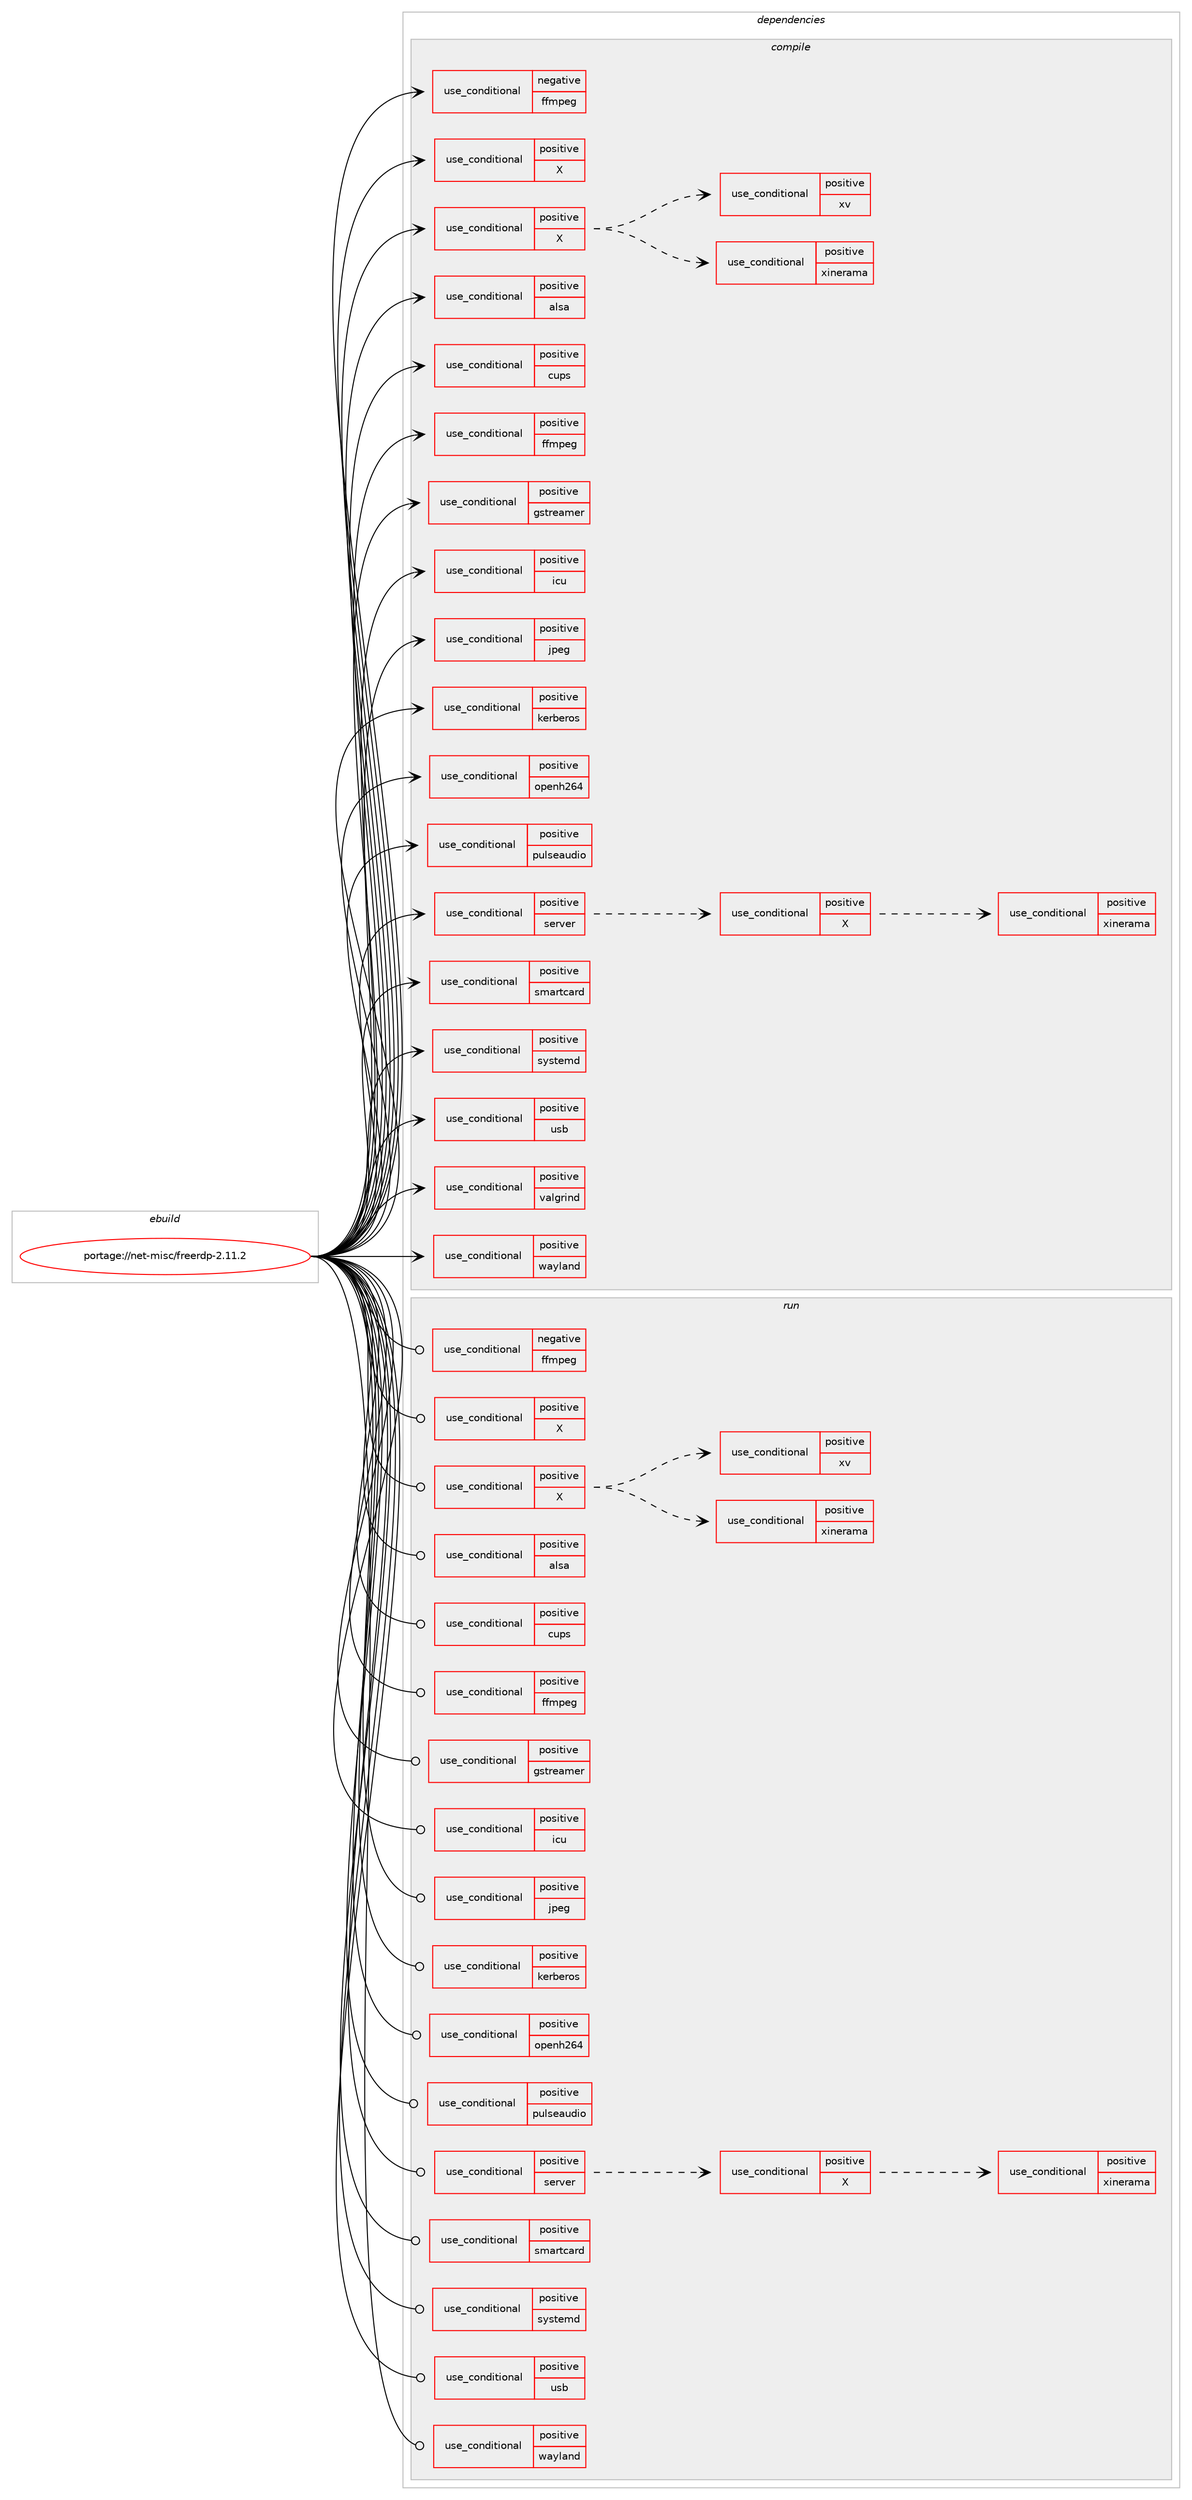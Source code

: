 digraph prolog {

# *************
# Graph options
# *************

newrank=true;
concentrate=true;
compound=true;
graph [rankdir=LR,fontname=Helvetica,fontsize=10,ranksep=1.5];#, ranksep=2.5, nodesep=0.2];
edge  [arrowhead=vee];
node  [fontname=Helvetica,fontsize=10];

# **********
# The ebuild
# **********

subgraph cluster_leftcol {
color=gray;
rank=same;
label=<<i>ebuild</i>>;
id [label="portage://net-misc/freerdp-2.11.2", color=red, width=4, href="../net-misc/freerdp-2.11.2.svg"];
}

# ****************
# The dependencies
# ****************

subgraph cluster_midcol {
color=gray;
label=<<i>dependencies</i>>;
subgraph cluster_compile {
fillcolor="#eeeeee";
style=filled;
label=<<i>compile</i>>;
subgraph cond4707 {
dependency6671 [label=<<TABLE BORDER="0" CELLBORDER="1" CELLSPACING="0" CELLPADDING="4"><TR><TD ROWSPAN="3" CELLPADDING="10">use_conditional</TD></TR><TR><TD>negative</TD></TR><TR><TD>ffmpeg</TD></TR></TABLE>>, shape=none, color=red];
# *** BEGIN UNKNOWN DEPENDENCY TYPE (TODO) ***
# dependency6671 -> package_dependency(portage://net-misc/freerdp-2.11.2,install,no,x11-libs,cairo,none,[,,],[slot(0),equal],[])
# *** END UNKNOWN DEPENDENCY TYPE (TODO) ***

}
id:e -> dependency6671:w [weight=20,style="solid",arrowhead="vee"];
subgraph cond4708 {
dependency6672 [label=<<TABLE BORDER="0" CELLBORDER="1" CELLSPACING="0" CELLPADDING="4"><TR><TD ROWSPAN="3" CELLPADDING="10">use_conditional</TD></TR><TR><TD>positive</TD></TR><TR><TD>X</TD></TR></TABLE>>, shape=none, color=red];
# *** BEGIN UNKNOWN DEPENDENCY TYPE (TODO) ***
# dependency6672 -> package_dependency(portage://net-misc/freerdp-2.11.2,install,no,x11-libs,libX11,none,[,,],[],[])
# *** END UNKNOWN DEPENDENCY TYPE (TODO) ***

# *** BEGIN UNKNOWN DEPENDENCY TYPE (TODO) ***
# dependency6672 -> package_dependency(portage://net-misc/freerdp-2.11.2,install,no,x11-libs,libxkbfile,none,[,,],[],[])
# *** END UNKNOWN DEPENDENCY TYPE (TODO) ***

}
id:e -> dependency6672:w [weight=20,style="solid",arrowhead="vee"];
subgraph cond4709 {
dependency6673 [label=<<TABLE BORDER="0" CELLBORDER="1" CELLSPACING="0" CELLPADDING="4"><TR><TD ROWSPAN="3" CELLPADDING="10">use_conditional</TD></TR><TR><TD>positive</TD></TR><TR><TD>X</TD></TR></TABLE>>, shape=none, color=red];
# *** BEGIN UNKNOWN DEPENDENCY TYPE (TODO) ***
# dependency6673 -> package_dependency(portage://net-misc/freerdp-2.11.2,install,no,x11-libs,libXcursor,none,[,,],[],[])
# *** END UNKNOWN DEPENDENCY TYPE (TODO) ***

# *** BEGIN UNKNOWN DEPENDENCY TYPE (TODO) ***
# dependency6673 -> package_dependency(portage://net-misc/freerdp-2.11.2,install,no,x11-libs,libXext,none,[,,],[],[])
# *** END UNKNOWN DEPENDENCY TYPE (TODO) ***

# *** BEGIN UNKNOWN DEPENDENCY TYPE (TODO) ***
# dependency6673 -> package_dependency(portage://net-misc/freerdp-2.11.2,install,no,x11-libs,libXi,none,[,,],[],[])
# *** END UNKNOWN DEPENDENCY TYPE (TODO) ***

# *** BEGIN UNKNOWN DEPENDENCY TYPE (TODO) ***
# dependency6673 -> package_dependency(portage://net-misc/freerdp-2.11.2,install,no,x11-libs,libXrender,none,[,,],[],[])
# *** END UNKNOWN DEPENDENCY TYPE (TODO) ***

subgraph cond4710 {
dependency6674 [label=<<TABLE BORDER="0" CELLBORDER="1" CELLSPACING="0" CELLPADDING="4"><TR><TD ROWSPAN="3" CELLPADDING="10">use_conditional</TD></TR><TR><TD>positive</TD></TR><TR><TD>xinerama</TD></TR></TABLE>>, shape=none, color=red];
# *** BEGIN UNKNOWN DEPENDENCY TYPE (TODO) ***
# dependency6674 -> package_dependency(portage://net-misc/freerdp-2.11.2,install,no,x11-libs,libXinerama,none,[,,],[],[])
# *** END UNKNOWN DEPENDENCY TYPE (TODO) ***

}
dependency6673:e -> dependency6674:w [weight=20,style="dashed",arrowhead="vee"];
subgraph cond4711 {
dependency6675 [label=<<TABLE BORDER="0" CELLBORDER="1" CELLSPACING="0" CELLPADDING="4"><TR><TD ROWSPAN="3" CELLPADDING="10">use_conditional</TD></TR><TR><TD>positive</TD></TR><TR><TD>xv</TD></TR></TABLE>>, shape=none, color=red];
# *** BEGIN UNKNOWN DEPENDENCY TYPE (TODO) ***
# dependency6675 -> package_dependency(portage://net-misc/freerdp-2.11.2,install,no,x11-libs,libXv,none,[,,],[],[])
# *** END UNKNOWN DEPENDENCY TYPE (TODO) ***

}
dependency6673:e -> dependency6675:w [weight=20,style="dashed",arrowhead="vee"];
}
id:e -> dependency6673:w [weight=20,style="solid",arrowhead="vee"];
subgraph cond4712 {
dependency6676 [label=<<TABLE BORDER="0" CELLBORDER="1" CELLSPACING="0" CELLPADDING="4"><TR><TD ROWSPAN="3" CELLPADDING="10">use_conditional</TD></TR><TR><TD>positive</TD></TR><TR><TD>alsa</TD></TR></TABLE>>, shape=none, color=red];
# *** BEGIN UNKNOWN DEPENDENCY TYPE (TODO) ***
# dependency6676 -> package_dependency(portage://net-misc/freerdp-2.11.2,install,no,media-libs,alsa-lib,none,[,,],[],[])
# *** END UNKNOWN DEPENDENCY TYPE (TODO) ***

}
id:e -> dependency6676:w [weight=20,style="solid",arrowhead="vee"];
subgraph cond4713 {
dependency6677 [label=<<TABLE BORDER="0" CELLBORDER="1" CELLSPACING="0" CELLPADDING="4"><TR><TD ROWSPAN="3" CELLPADDING="10">use_conditional</TD></TR><TR><TD>positive</TD></TR><TR><TD>cups</TD></TR></TABLE>>, shape=none, color=red];
# *** BEGIN UNKNOWN DEPENDENCY TYPE (TODO) ***
# dependency6677 -> package_dependency(portage://net-misc/freerdp-2.11.2,install,no,net-print,cups,none,[,,],[],[])
# *** END UNKNOWN DEPENDENCY TYPE (TODO) ***

}
id:e -> dependency6677:w [weight=20,style="solid",arrowhead="vee"];
subgraph cond4714 {
dependency6678 [label=<<TABLE BORDER="0" CELLBORDER="1" CELLSPACING="0" CELLPADDING="4"><TR><TD ROWSPAN="3" CELLPADDING="10">use_conditional</TD></TR><TR><TD>positive</TD></TR><TR><TD>ffmpeg</TD></TR></TABLE>>, shape=none, color=red];
# *** BEGIN UNKNOWN DEPENDENCY TYPE (TODO) ***
# dependency6678 -> package_dependency(portage://net-misc/freerdp-2.11.2,install,no,media-video,ffmpeg,none,[,,],[slot(0),equal],[])
# *** END UNKNOWN DEPENDENCY TYPE (TODO) ***

}
id:e -> dependency6678:w [weight=20,style="solid",arrowhead="vee"];
subgraph cond4715 {
dependency6679 [label=<<TABLE BORDER="0" CELLBORDER="1" CELLSPACING="0" CELLPADDING="4"><TR><TD ROWSPAN="3" CELLPADDING="10">use_conditional</TD></TR><TR><TD>positive</TD></TR><TR><TD>gstreamer</TD></TR></TABLE>>, shape=none, color=red];
# *** BEGIN UNKNOWN DEPENDENCY TYPE (TODO) ***
# dependency6679 -> package_dependency(portage://net-misc/freerdp-2.11.2,install,no,media-libs,gstreamer,none,[,,],[slot(1.0)],[])
# *** END UNKNOWN DEPENDENCY TYPE (TODO) ***

# *** BEGIN UNKNOWN DEPENDENCY TYPE (TODO) ***
# dependency6679 -> package_dependency(portage://net-misc/freerdp-2.11.2,install,no,media-libs,gst-plugins-base,none,[,,],[slot(1.0)],[])
# *** END UNKNOWN DEPENDENCY TYPE (TODO) ***

# *** BEGIN UNKNOWN DEPENDENCY TYPE (TODO) ***
# dependency6679 -> package_dependency(portage://net-misc/freerdp-2.11.2,install,no,x11-libs,libXrandr,none,[,,],[],[])
# *** END UNKNOWN DEPENDENCY TYPE (TODO) ***

}
id:e -> dependency6679:w [weight=20,style="solid",arrowhead="vee"];
subgraph cond4716 {
dependency6680 [label=<<TABLE BORDER="0" CELLBORDER="1" CELLSPACING="0" CELLPADDING="4"><TR><TD ROWSPAN="3" CELLPADDING="10">use_conditional</TD></TR><TR><TD>positive</TD></TR><TR><TD>icu</TD></TR></TABLE>>, shape=none, color=red];
# *** BEGIN UNKNOWN DEPENDENCY TYPE (TODO) ***
# dependency6680 -> package_dependency(portage://net-misc/freerdp-2.11.2,install,no,dev-libs,icu,none,[,,],[slot(0),equal],[])
# *** END UNKNOWN DEPENDENCY TYPE (TODO) ***

}
id:e -> dependency6680:w [weight=20,style="solid",arrowhead="vee"];
subgraph cond4717 {
dependency6681 [label=<<TABLE BORDER="0" CELLBORDER="1" CELLSPACING="0" CELLPADDING="4"><TR><TD ROWSPAN="3" CELLPADDING="10">use_conditional</TD></TR><TR><TD>positive</TD></TR><TR><TD>jpeg</TD></TR></TABLE>>, shape=none, color=red];
# *** BEGIN UNKNOWN DEPENDENCY TYPE (TODO) ***
# dependency6681 -> package_dependency(portage://net-misc/freerdp-2.11.2,install,no,media-libs,libjpeg-turbo,none,[,,],[slot(0),equal],[])
# *** END UNKNOWN DEPENDENCY TYPE (TODO) ***

}
id:e -> dependency6681:w [weight=20,style="solid",arrowhead="vee"];
subgraph cond4718 {
dependency6682 [label=<<TABLE BORDER="0" CELLBORDER="1" CELLSPACING="0" CELLPADDING="4"><TR><TD ROWSPAN="3" CELLPADDING="10">use_conditional</TD></TR><TR><TD>positive</TD></TR><TR><TD>kerberos</TD></TR></TABLE>>, shape=none, color=red];
# *** BEGIN UNKNOWN DEPENDENCY TYPE (TODO) ***
# dependency6682 -> package_dependency(portage://net-misc/freerdp-2.11.2,install,no,virtual,krb5,none,[,,],[],[])
# *** END UNKNOWN DEPENDENCY TYPE (TODO) ***

}
id:e -> dependency6682:w [weight=20,style="solid",arrowhead="vee"];
subgraph cond4719 {
dependency6683 [label=<<TABLE BORDER="0" CELLBORDER="1" CELLSPACING="0" CELLPADDING="4"><TR><TD ROWSPAN="3" CELLPADDING="10">use_conditional</TD></TR><TR><TD>positive</TD></TR><TR><TD>openh264</TD></TR></TABLE>>, shape=none, color=red];
# *** BEGIN UNKNOWN DEPENDENCY TYPE (TODO) ***
# dependency6683 -> package_dependency(portage://net-misc/freerdp-2.11.2,install,no,media-libs,openh264,none,[,,],[slot(0),equal],[])
# *** END UNKNOWN DEPENDENCY TYPE (TODO) ***

}
id:e -> dependency6683:w [weight=20,style="solid",arrowhead="vee"];
subgraph cond4720 {
dependency6684 [label=<<TABLE BORDER="0" CELLBORDER="1" CELLSPACING="0" CELLPADDING="4"><TR><TD ROWSPAN="3" CELLPADDING="10">use_conditional</TD></TR><TR><TD>positive</TD></TR><TR><TD>pulseaudio</TD></TR></TABLE>>, shape=none, color=red];
# *** BEGIN UNKNOWN DEPENDENCY TYPE (TODO) ***
# dependency6684 -> package_dependency(portage://net-misc/freerdp-2.11.2,install,no,media-libs,libpulse,none,[,,],[],[])
# *** END UNKNOWN DEPENDENCY TYPE (TODO) ***

}
id:e -> dependency6684:w [weight=20,style="solid",arrowhead="vee"];
subgraph cond4721 {
dependency6685 [label=<<TABLE BORDER="0" CELLBORDER="1" CELLSPACING="0" CELLPADDING="4"><TR><TD ROWSPAN="3" CELLPADDING="10">use_conditional</TD></TR><TR><TD>positive</TD></TR><TR><TD>server</TD></TR></TABLE>>, shape=none, color=red];
subgraph cond4722 {
dependency6686 [label=<<TABLE BORDER="0" CELLBORDER="1" CELLSPACING="0" CELLPADDING="4"><TR><TD ROWSPAN="3" CELLPADDING="10">use_conditional</TD></TR><TR><TD>positive</TD></TR><TR><TD>X</TD></TR></TABLE>>, shape=none, color=red];
# *** BEGIN UNKNOWN DEPENDENCY TYPE (TODO) ***
# dependency6686 -> package_dependency(portage://net-misc/freerdp-2.11.2,install,no,x11-libs,libXcursor,none,[,,],[],[])
# *** END UNKNOWN DEPENDENCY TYPE (TODO) ***

# *** BEGIN UNKNOWN DEPENDENCY TYPE (TODO) ***
# dependency6686 -> package_dependency(portage://net-misc/freerdp-2.11.2,install,no,x11-libs,libXdamage,none,[,,],[],[])
# *** END UNKNOWN DEPENDENCY TYPE (TODO) ***

# *** BEGIN UNKNOWN DEPENDENCY TYPE (TODO) ***
# dependency6686 -> package_dependency(portage://net-misc/freerdp-2.11.2,install,no,x11-libs,libXext,none,[,,],[],[])
# *** END UNKNOWN DEPENDENCY TYPE (TODO) ***

# *** BEGIN UNKNOWN DEPENDENCY TYPE (TODO) ***
# dependency6686 -> package_dependency(portage://net-misc/freerdp-2.11.2,install,no,x11-libs,libXfixes,none,[,,],[],[])
# *** END UNKNOWN DEPENDENCY TYPE (TODO) ***

# *** BEGIN UNKNOWN DEPENDENCY TYPE (TODO) ***
# dependency6686 -> package_dependency(portage://net-misc/freerdp-2.11.2,install,no,x11-libs,libXrandr,none,[,,],[],[])
# *** END UNKNOWN DEPENDENCY TYPE (TODO) ***

# *** BEGIN UNKNOWN DEPENDENCY TYPE (TODO) ***
# dependency6686 -> package_dependency(portage://net-misc/freerdp-2.11.2,install,no,x11-libs,libXtst,none,[,,],[],[])
# *** END UNKNOWN DEPENDENCY TYPE (TODO) ***

subgraph cond4723 {
dependency6687 [label=<<TABLE BORDER="0" CELLBORDER="1" CELLSPACING="0" CELLPADDING="4"><TR><TD ROWSPAN="3" CELLPADDING="10">use_conditional</TD></TR><TR><TD>positive</TD></TR><TR><TD>xinerama</TD></TR></TABLE>>, shape=none, color=red];
# *** BEGIN UNKNOWN DEPENDENCY TYPE (TODO) ***
# dependency6687 -> package_dependency(portage://net-misc/freerdp-2.11.2,install,no,x11-libs,libXinerama,none,[,,],[],[])
# *** END UNKNOWN DEPENDENCY TYPE (TODO) ***

}
dependency6686:e -> dependency6687:w [weight=20,style="dashed",arrowhead="vee"];
}
dependency6685:e -> dependency6686:w [weight=20,style="dashed",arrowhead="vee"];
}
id:e -> dependency6685:w [weight=20,style="solid",arrowhead="vee"];
subgraph cond4724 {
dependency6688 [label=<<TABLE BORDER="0" CELLBORDER="1" CELLSPACING="0" CELLPADDING="4"><TR><TD ROWSPAN="3" CELLPADDING="10">use_conditional</TD></TR><TR><TD>positive</TD></TR><TR><TD>smartcard</TD></TR></TABLE>>, shape=none, color=red];
# *** BEGIN UNKNOWN DEPENDENCY TYPE (TODO) ***
# dependency6688 -> package_dependency(portage://net-misc/freerdp-2.11.2,install,no,sys-apps,pcsc-lite,none,[,,],[],[])
# *** END UNKNOWN DEPENDENCY TYPE (TODO) ***

}
id:e -> dependency6688:w [weight=20,style="solid",arrowhead="vee"];
subgraph cond4725 {
dependency6689 [label=<<TABLE BORDER="0" CELLBORDER="1" CELLSPACING="0" CELLPADDING="4"><TR><TD ROWSPAN="3" CELLPADDING="10">use_conditional</TD></TR><TR><TD>positive</TD></TR><TR><TD>systemd</TD></TR></TABLE>>, shape=none, color=red];
# *** BEGIN UNKNOWN DEPENDENCY TYPE (TODO) ***
# dependency6689 -> package_dependency(portage://net-misc/freerdp-2.11.2,install,no,sys-apps,systemd,none,[,,],[slot(0),equal],[])
# *** END UNKNOWN DEPENDENCY TYPE (TODO) ***

}
id:e -> dependency6689:w [weight=20,style="solid",arrowhead="vee"];
subgraph cond4726 {
dependency6690 [label=<<TABLE BORDER="0" CELLBORDER="1" CELLSPACING="0" CELLPADDING="4"><TR><TD ROWSPAN="3" CELLPADDING="10">use_conditional</TD></TR><TR><TD>positive</TD></TR><TR><TD>usb</TD></TR></TABLE>>, shape=none, color=red];
# *** BEGIN UNKNOWN DEPENDENCY TYPE (TODO) ***
# dependency6690 -> package_dependency(portage://net-misc/freerdp-2.11.2,install,no,virtual,libudev,none,[,,],[slot(0),equal],[])
# *** END UNKNOWN DEPENDENCY TYPE (TODO) ***

# *** BEGIN UNKNOWN DEPENDENCY TYPE (TODO) ***
# dependency6690 -> package_dependency(portage://net-misc/freerdp-2.11.2,install,no,sys-apps,util-linux,none,[,,],[slot(0),equal],[])
# *** END UNKNOWN DEPENDENCY TYPE (TODO) ***

# *** BEGIN UNKNOWN DEPENDENCY TYPE (TODO) ***
# dependency6690 -> package_dependency(portage://net-misc/freerdp-2.11.2,install,no,dev-libs,dbus-glib,none,[,,],[slot(0),equal],[])
# *** END UNKNOWN DEPENDENCY TYPE (TODO) ***

# *** BEGIN UNKNOWN DEPENDENCY TYPE (TODO) ***
# dependency6690 -> package_dependency(portage://net-misc/freerdp-2.11.2,install,no,virtual,libusb,none,[,,],[slot(1),equal],[])
# *** END UNKNOWN DEPENDENCY TYPE (TODO) ***

}
id:e -> dependency6690:w [weight=20,style="solid",arrowhead="vee"];
subgraph cond4727 {
dependency6691 [label=<<TABLE BORDER="0" CELLBORDER="1" CELLSPACING="0" CELLPADDING="4"><TR><TD ROWSPAN="3" CELLPADDING="10">use_conditional</TD></TR><TR><TD>positive</TD></TR><TR><TD>valgrind</TD></TR></TABLE>>, shape=none, color=red];
# *** BEGIN UNKNOWN DEPENDENCY TYPE (TODO) ***
# dependency6691 -> package_dependency(portage://net-misc/freerdp-2.11.2,install,no,dev-debug,valgrind,none,[,,],[],[])
# *** END UNKNOWN DEPENDENCY TYPE (TODO) ***

}
id:e -> dependency6691:w [weight=20,style="solid",arrowhead="vee"];
subgraph cond4728 {
dependency6692 [label=<<TABLE BORDER="0" CELLBORDER="1" CELLSPACING="0" CELLPADDING="4"><TR><TD ROWSPAN="3" CELLPADDING="10">use_conditional</TD></TR><TR><TD>positive</TD></TR><TR><TD>wayland</TD></TR></TABLE>>, shape=none, color=red];
# *** BEGIN UNKNOWN DEPENDENCY TYPE (TODO) ***
# dependency6692 -> package_dependency(portage://net-misc/freerdp-2.11.2,install,no,dev-libs,wayland,none,[,,],[],[])
# *** END UNKNOWN DEPENDENCY TYPE (TODO) ***

# *** BEGIN UNKNOWN DEPENDENCY TYPE (TODO) ***
# dependency6692 -> package_dependency(portage://net-misc/freerdp-2.11.2,install,no,x11-libs,libxkbcommon,none,[,,],[],[])
# *** END UNKNOWN DEPENDENCY TYPE (TODO) ***

}
id:e -> dependency6692:w [weight=20,style="solid",arrowhead="vee"];
# *** BEGIN UNKNOWN DEPENDENCY TYPE (TODO) ***
# id -> package_dependency(portage://net-misc/freerdp-2.11.2,install,no,dev-libs,openssl,none,[,,],[slot(0),equal],[])
# *** END UNKNOWN DEPENDENCY TYPE (TODO) ***

# *** BEGIN UNKNOWN DEPENDENCY TYPE (TODO) ***
# id -> package_dependency(portage://net-misc/freerdp-2.11.2,install,no,sys-libs,zlib,none,[,,],[slot(0)],[])
# *** END UNKNOWN DEPENDENCY TYPE (TODO) ***

}
subgraph cluster_compileandrun {
fillcolor="#eeeeee";
style=filled;
label=<<i>compile and run</i>>;
}
subgraph cluster_run {
fillcolor="#eeeeee";
style=filled;
label=<<i>run</i>>;
subgraph cond4729 {
dependency6693 [label=<<TABLE BORDER="0" CELLBORDER="1" CELLSPACING="0" CELLPADDING="4"><TR><TD ROWSPAN="3" CELLPADDING="10">use_conditional</TD></TR><TR><TD>negative</TD></TR><TR><TD>ffmpeg</TD></TR></TABLE>>, shape=none, color=red];
# *** BEGIN UNKNOWN DEPENDENCY TYPE (TODO) ***
# dependency6693 -> package_dependency(portage://net-misc/freerdp-2.11.2,run,no,x11-libs,cairo,none,[,,],[slot(0),equal],[])
# *** END UNKNOWN DEPENDENCY TYPE (TODO) ***

}
id:e -> dependency6693:w [weight=20,style="solid",arrowhead="odot"];
subgraph cond4730 {
dependency6694 [label=<<TABLE BORDER="0" CELLBORDER="1" CELLSPACING="0" CELLPADDING="4"><TR><TD ROWSPAN="3" CELLPADDING="10">use_conditional</TD></TR><TR><TD>positive</TD></TR><TR><TD>X</TD></TR></TABLE>>, shape=none, color=red];
# *** BEGIN UNKNOWN DEPENDENCY TYPE (TODO) ***
# dependency6694 -> package_dependency(portage://net-misc/freerdp-2.11.2,run,no,x11-libs,libX11,none,[,,],[],[])
# *** END UNKNOWN DEPENDENCY TYPE (TODO) ***

# *** BEGIN UNKNOWN DEPENDENCY TYPE (TODO) ***
# dependency6694 -> package_dependency(portage://net-misc/freerdp-2.11.2,run,no,x11-libs,libxkbfile,none,[,,],[],[])
# *** END UNKNOWN DEPENDENCY TYPE (TODO) ***

}
id:e -> dependency6694:w [weight=20,style="solid",arrowhead="odot"];
subgraph cond4731 {
dependency6695 [label=<<TABLE BORDER="0" CELLBORDER="1" CELLSPACING="0" CELLPADDING="4"><TR><TD ROWSPAN="3" CELLPADDING="10">use_conditional</TD></TR><TR><TD>positive</TD></TR><TR><TD>X</TD></TR></TABLE>>, shape=none, color=red];
# *** BEGIN UNKNOWN DEPENDENCY TYPE (TODO) ***
# dependency6695 -> package_dependency(portage://net-misc/freerdp-2.11.2,run,no,x11-libs,libXcursor,none,[,,],[],[])
# *** END UNKNOWN DEPENDENCY TYPE (TODO) ***

# *** BEGIN UNKNOWN DEPENDENCY TYPE (TODO) ***
# dependency6695 -> package_dependency(portage://net-misc/freerdp-2.11.2,run,no,x11-libs,libXext,none,[,,],[],[])
# *** END UNKNOWN DEPENDENCY TYPE (TODO) ***

# *** BEGIN UNKNOWN DEPENDENCY TYPE (TODO) ***
# dependency6695 -> package_dependency(portage://net-misc/freerdp-2.11.2,run,no,x11-libs,libXi,none,[,,],[],[])
# *** END UNKNOWN DEPENDENCY TYPE (TODO) ***

# *** BEGIN UNKNOWN DEPENDENCY TYPE (TODO) ***
# dependency6695 -> package_dependency(portage://net-misc/freerdp-2.11.2,run,no,x11-libs,libXrender,none,[,,],[],[])
# *** END UNKNOWN DEPENDENCY TYPE (TODO) ***

subgraph cond4732 {
dependency6696 [label=<<TABLE BORDER="0" CELLBORDER="1" CELLSPACING="0" CELLPADDING="4"><TR><TD ROWSPAN="3" CELLPADDING="10">use_conditional</TD></TR><TR><TD>positive</TD></TR><TR><TD>xinerama</TD></TR></TABLE>>, shape=none, color=red];
# *** BEGIN UNKNOWN DEPENDENCY TYPE (TODO) ***
# dependency6696 -> package_dependency(portage://net-misc/freerdp-2.11.2,run,no,x11-libs,libXinerama,none,[,,],[],[])
# *** END UNKNOWN DEPENDENCY TYPE (TODO) ***

}
dependency6695:e -> dependency6696:w [weight=20,style="dashed",arrowhead="vee"];
subgraph cond4733 {
dependency6697 [label=<<TABLE BORDER="0" CELLBORDER="1" CELLSPACING="0" CELLPADDING="4"><TR><TD ROWSPAN="3" CELLPADDING="10">use_conditional</TD></TR><TR><TD>positive</TD></TR><TR><TD>xv</TD></TR></TABLE>>, shape=none, color=red];
# *** BEGIN UNKNOWN DEPENDENCY TYPE (TODO) ***
# dependency6697 -> package_dependency(portage://net-misc/freerdp-2.11.2,run,no,x11-libs,libXv,none,[,,],[],[])
# *** END UNKNOWN DEPENDENCY TYPE (TODO) ***

}
dependency6695:e -> dependency6697:w [weight=20,style="dashed",arrowhead="vee"];
}
id:e -> dependency6695:w [weight=20,style="solid",arrowhead="odot"];
subgraph cond4734 {
dependency6698 [label=<<TABLE BORDER="0" CELLBORDER="1" CELLSPACING="0" CELLPADDING="4"><TR><TD ROWSPAN="3" CELLPADDING="10">use_conditional</TD></TR><TR><TD>positive</TD></TR><TR><TD>alsa</TD></TR></TABLE>>, shape=none, color=red];
# *** BEGIN UNKNOWN DEPENDENCY TYPE (TODO) ***
# dependency6698 -> package_dependency(portage://net-misc/freerdp-2.11.2,run,no,media-libs,alsa-lib,none,[,,],[],[])
# *** END UNKNOWN DEPENDENCY TYPE (TODO) ***

}
id:e -> dependency6698:w [weight=20,style="solid",arrowhead="odot"];
subgraph cond4735 {
dependency6699 [label=<<TABLE BORDER="0" CELLBORDER="1" CELLSPACING="0" CELLPADDING="4"><TR><TD ROWSPAN="3" CELLPADDING="10">use_conditional</TD></TR><TR><TD>positive</TD></TR><TR><TD>cups</TD></TR></TABLE>>, shape=none, color=red];
# *** BEGIN UNKNOWN DEPENDENCY TYPE (TODO) ***
# dependency6699 -> package_dependency(portage://net-misc/freerdp-2.11.2,run,no,net-print,cups,none,[,,],[],[])
# *** END UNKNOWN DEPENDENCY TYPE (TODO) ***

}
id:e -> dependency6699:w [weight=20,style="solid",arrowhead="odot"];
subgraph cond4736 {
dependency6700 [label=<<TABLE BORDER="0" CELLBORDER="1" CELLSPACING="0" CELLPADDING="4"><TR><TD ROWSPAN="3" CELLPADDING="10">use_conditional</TD></TR><TR><TD>positive</TD></TR><TR><TD>ffmpeg</TD></TR></TABLE>>, shape=none, color=red];
# *** BEGIN UNKNOWN DEPENDENCY TYPE (TODO) ***
# dependency6700 -> package_dependency(portage://net-misc/freerdp-2.11.2,run,no,media-video,ffmpeg,none,[,,],[slot(0),equal],[])
# *** END UNKNOWN DEPENDENCY TYPE (TODO) ***

}
id:e -> dependency6700:w [weight=20,style="solid",arrowhead="odot"];
subgraph cond4737 {
dependency6701 [label=<<TABLE BORDER="0" CELLBORDER="1" CELLSPACING="0" CELLPADDING="4"><TR><TD ROWSPAN="3" CELLPADDING="10">use_conditional</TD></TR><TR><TD>positive</TD></TR><TR><TD>gstreamer</TD></TR></TABLE>>, shape=none, color=red];
# *** BEGIN UNKNOWN DEPENDENCY TYPE (TODO) ***
# dependency6701 -> package_dependency(portage://net-misc/freerdp-2.11.2,run,no,media-libs,gstreamer,none,[,,],[slot(1.0)],[])
# *** END UNKNOWN DEPENDENCY TYPE (TODO) ***

# *** BEGIN UNKNOWN DEPENDENCY TYPE (TODO) ***
# dependency6701 -> package_dependency(portage://net-misc/freerdp-2.11.2,run,no,media-libs,gst-plugins-base,none,[,,],[slot(1.0)],[])
# *** END UNKNOWN DEPENDENCY TYPE (TODO) ***

# *** BEGIN UNKNOWN DEPENDENCY TYPE (TODO) ***
# dependency6701 -> package_dependency(portage://net-misc/freerdp-2.11.2,run,no,x11-libs,libXrandr,none,[,,],[],[])
# *** END UNKNOWN DEPENDENCY TYPE (TODO) ***

}
id:e -> dependency6701:w [weight=20,style="solid",arrowhead="odot"];
subgraph cond4738 {
dependency6702 [label=<<TABLE BORDER="0" CELLBORDER="1" CELLSPACING="0" CELLPADDING="4"><TR><TD ROWSPAN="3" CELLPADDING="10">use_conditional</TD></TR><TR><TD>positive</TD></TR><TR><TD>icu</TD></TR></TABLE>>, shape=none, color=red];
# *** BEGIN UNKNOWN DEPENDENCY TYPE (TODO) ***
# dependency6702 -> package_dependency(portage://net-misc/freerdp-2.11.2,run,no,dev-libs,icu,none,[,,],[slot(0),equal],[])
# *** END UNKNOWN DEPENDENCY TYPE (TODO) ***

}
id:e -> dependency6702:w [weight=20,style="solid",arrowhead="odot"];
subgraph cond4739 {
dependency6703 [label=<<TABLE BORDER="0" CELLBORDER="1" CELLSPACING="0" CELLPADDING="4"><TR><TD ROWSPAN="3" CELLPADDING="10">use_conditional</TD></TR><TR><TD>positive</TD></TR><TR><TD>jpeg</TD></TR></TABLE>>, shape=none, color=red];
# *** BEGIN UNKNOWN DEPENDENCY TYPE (TODO) ***
# dependency6703 -> package_dependency(portage://net-misc/freerdp-2.11.2,run,no,media-libs,libjpeg-turbo,none,[,,],[slot(0),equal],[])
# *** END UNKNOWN DEPENDENCY TYPE (TODO) ***

}
id:e -> dependency6703:w [weight=20,style="solid",arrowhead="odot"];
subgraph cond4740 {
dependency6704 [label=<<TABLE BORDER="0" CELLBORDER="1" CELLSPACING="0" CELLPADDING="4"><TR><TD ROWSPAN="3" CELLPADDING="10">use_conditional</TD></TR><TR><TD>positive</TD></TR><TR><TD>kerberos</TD></TR></TABLE>>, shape=none, color=red];
# *** BEGIN UNKNOWN DEPENDENCY TYPE (TODO) ***
# dependency6704 -> package_dependency(portage://net-misc/freerdp-2.11.2,run,no,virtual,krb5,none,[,,],[],[])
# *** END UNKNOWN DEPENDENCY TYPE (TODO) ***

}
id:e -> dependency6704:w [weight=20,style="solid",arrowhead="odot"];
subgraph cond4741 {
dependency6705 [label=<<TABLE BORDER="0" CELLBORDER="1" CELLSPACING="0" CELLPADDING="4"><TR><TD ROWSPAN="3" CELLPADDING="10">use_conditional</TD></TR><TR><TD>positive</TD></TR><TR><TD>openh264</TD></TR></TABLE>>, shape=none, color=red];
# *** BEGIN UNKNOWN DEPENDENCY TYPE (TODO) ***
# dependency6705 -> package_dependency(portage://net-misc/freerdp-2.11.2,run,no,media-libs,openh264,none,[,,],[slot(0),equal],[])
# *** END UNKNOWN DEPENDENCY TYPE (TODO) ***

}
id:e -> dependency6705:w [weight=20,style="solid",arrowhead="odot"];
subgraph cond4742 {
dependency6706 [label=<<TABLE BORDER="0" CELLBORDER="1" CELLSPACING="0" CELLPADDING="4"><TR><TD ROWSPAN="3" CELLPADDING="10">use_conditional</TD></TR><TR><TD>positive</TD></TR><TR><TD>pulseaudio</TD></TR></TABLE>>, shape=none, color=red];
# *** BEGIN UNKNOWN DEPENDENCY TYPE (TODO) ***
# dependency6706 -> package_dependency(portage://net-misc/freerdp-2.11.2,run,no,media-libs,libpulse,none,[,,],[],[])
# *** END UNKNOWN DEPENDENCY TYPE (TODO) ***

}
id:e -> dependency6706:w [weight=20,style="solid",arrowhead="odot"];
subgraph cond4743 {
dependency6707 [label=<<TABLE BORDER="0" CELLBORDER="1" CELLSPACING="0" CELLPADDING="4"><TR><TD ROWSPAN="3" CELLPADDING="10">use_conditional</TD></TR><TR><TD>positive</TD></TR><TR><TD>server</TD></TR></TABLE>>, shape=none, color=red];
subgraph cond4744 {
dependency6708 [label=<<TABLE BORDER="0" CELLBORDER="1" CELLSPACING="0" CELLPADDING="4"><TR><TD ROWSPAN="3" CELLPADDING="10">use_conditional</TD></TR><TR><TD>positive</TD></TR><TR><TD>X</TD></TR></TABLE>>, shape=none, color=red];
# *** BEGIN UNKNOWN DEPENDENCY TYPE (TODO) ***
# dependency6708 -> package_dependency(portage://net-misc/freerdp-2.11.2,run,no,x11-libs,libXcursor,none,[,,],[],[])
# *** END UNKNOWN DEPENDENCY TYPE (TODO) ***

# *** BEGIN UNKNOWN DEPENDENCY TYPE (TODO) ***
# dependency6708 -> package_dependency(portage://net-misc/freerdp-2.11.2,run,no,x11-libs,libXdamage,none,[,,],[],[])
# *** END UNKNOWN DEPENDENCY TYPE (TODO) ***

# *** BEGIN UNKNOWN DEPENDENCY TYPE (TODO) ***
# dependency6708 -> package_dependency(portage://net-misc/freerdp-2.11.2,run,no,x11-libs,libXext,none,[,,],[],[])
# *** END UNKNOWN DEPENDENCY TYPE (TODO) ***

# *** BEGIN UNKNOWN DEPENDENCY TYPE (TODO) ***
# dependency6708 -> package_dependency(portage://net-misc/freerdp-2.11.2,run,no,x11-libs,libXfixes,none,[,,],[],[])
# *** END UNKNOWN DEPENDENCY TYPE (TODO) ***

# *** BEGIN UNKNOWN DEPENDENCY TYPE (TODO) ***
# dependency6708 -> package_dependency(portage://net-misc/freerdp-2.11.2,run,no,x11-libs,libXrandr,none,[,,],[],[])
# *** END UNKNOWN DEPENDENCY TYPE (TODO) ***

# *** BEGIN UNKNOWN DEPENDENCY TYPE (TODO) ***
# dependency6708 -> package_dependency(portage://net-misc/freerdp-2.11.2,run,no,x11-libs,libXtst,none,[,,],[],[])
# *** END UNKNOWN DEPENDENCY TYPE (TODO) ***

subgraph cond4745 {
dependency6709 [label=<<TABLE BORDER="0" CELLBORDER="1" CELLSPACING="0" CELLPADDING="4"><TR><TD ROWSPAN="3" CELLPADDING="10">use_conditional</TD></TR><TR><TD>positive</TD></TR><TR><TD>xinerama</TD></TR></TABLE>>, shape=none, color=red];
# *** BEGIN UNKNOWN DEPENDENCY TYPE (TODO) ***
# dependency6709 -> package_dependency(portage://net-misc/freerdp-2.11.2,run,no,x11-libs,libXinerama,none,[,,],[],[])
# *** END UNKNOWN DEPENDENCY TYPE (TODO) ***

}
dependency6708:e -> dependency6709:w [weight=20,style="dashed",arrowhead="vee"];
}
dependency6707:e -> dependency6708:w [weight=20,style="dashed",arrowhead="vee"];
}
id:e -> dependency6707:w [weight=20,style="solid",arrowhead="odot"];
subgraph cond4746 {
dependency6710 [label=<<TABLE BORDER="0" CELLBORDER="1" CELLSPACING="0" CELLPADDING="4"><TR><TD ROWSPAN="3" CELLPADDING="10">use_conditional</TD></TR><TR><TD>positive</TD></TR><TR><TD>smartcard</TD></TR></TABLE>>, shape=none, color=red];
# *** BEGIN UNKNOWN DEPENDENCY TYPE (TODO) ***
# dependency6710 -> package_dependency(portage://net-misc/freerdp-2.11.2,run,no,sys-apps,pcsc-lite,none,[,,],[],[])
# *** END UNKNOWN DEPENDENCY TYPE (TODO) ***

}
id:e -> dependency6710:w [weight=20,style="solid",arrowhead="odot"];
subgraph cond4747 {
dependency6711 [label=<<TABLE BORDER="0" CELLBORDER="1" CELLSPACING="0" CELLPADDING="4"><TR><TD ROWSPAN="3" CELLPADDING="10">use_conditional</TD></TR><TR><TD>positive</TD></TR><TR><TD>systemd</TD></TR></TABLE>>, shape=none, color=red];
# *** BEGIN UNKNOWN DEPENDENCY TYPE (TODO) ***
# dependency6711 -> package_dependency(portage://net-misc/freerdp-2.11.2,run,no,sys-apps,systemd,none,[,,],[slot(0),equal],[])
# *** END UNKNOWN DEPENDENCY TYPE (TODO) ***

}
id:e -> dependency6711:w [weight=20,style="solid",arrowhead="odot"];
subgraph cond4748 {
dependency6712 [label=<<TABLE BORDER="0" CELLBORDER="1" CELLSPACING="0" CELLPADDING="4"><TR><TD ROWSPAN="3" CELLPADDING="10">use_conditional</TD></TR><TR><TD>positive</TD></TR><TR><TD>usb</TD></TR></TABLE>>, shape=none, color=red];
# *** BEGIN UNKNOWN DEPENDENCY TYPE (TODO) ***
# dependency6712 -> package_dependency(portage://net-misc/freerdp-2.11.2,run,no,virtual,libudev,none,[,,],[slot(0),equal],[])
# *** END UNKNOWN DEPENDENCY TYPE (TODO) ***

# *** BEGIN UNKNOWN DEPENDENCY TYPE (TODO) ***
# dependency6712 -> package_dependency(portage://net-misc/freerdp-2.11.2,run,no,sys-apps,util-linux,none,[,,],[slot(0),equal],[])
# *** END UNKNOWN DEPENDENCY TYPE (TODO) ***

# *** BEGIN UNKNOWN DEPENDENCY TYPE (TODO) ***
# dependency6712 -> package_dependency(portage://net-misc/freerdp-2.11.2,run,no,dev-libs,dbus-glib,none,[,,],[slot(0),equal],[])
# *** END UNKNOWN DEPENDENCY TYPE (TODO) ***

# *** BEGIN UNKNOWN DEPENDENCY TYPE (TODO) ***
# dependency6712 -> package_dependency(portage://net-misc/freerdp-2.11.2,run,no,virtual,libusb,none,[,,],[slot(1),equal],[])
# *** END UNKNOWN DEPENDENCY TYPE (TODO) ***

}
id:e -> dependency6712:w [weight=20,style="solid",arrowhead="odot"];
subgraph cond4749 {
dependency6713 [label=<<TABLE BORDER="0" CELLBORDER="1" CELLSPACING="0" CELLPADDING="4"><TR><TD ROWSPAN="3" CELLPADDING="10">use_conditional</TD></TR><TR><TD>positive</TD></TR><TR><TD>wayland</TD></TR></TABLE>>, shape=none, color=red];
# *** BEGIN UNKNOWN DEPENDENCY TYPE (TODO) ***
# dependency6713 -> package_dependency(portage://net-misc/freerdp-2.11.2,run,no,dev-libs,wayland,none,[,,],[],[])
# *** END UNKNOWN DEPENDENCY TYPE (TODO) ***

# *** BEGIN UNKNOWN DEPENDENCY TYPE (TODO) ***
# dependency6713 -> package_dependency(portage://net-misc/freerdp-2.11.2,run,no,x11-libs,libxkbcommon,none,[,,],[],[])
# *** END UNKNOWN DEPENDENCY TYPE (TODO) ***

}
id:e -> dependency6713:w [weight=20,style="solid",arrowhead="odot"];
# *** BEGIN UNKNOWN DEPENDENCY TYPE (TODO) ***
# id -> package_dependency(portage://net-misc/freerdp-2.11.2,run,no,dev-libs,openssl,none,[,,],[slot(0),equal],[])
# *** END UNKNOWN DEPENDENCY TYPE (TODO) ***

# *** BEGIN UNKNOWN DEPENDENCY TYPE (TODO) ***
# id -> package_dependency(portage://net-misc/freerdp-2.11.2,run,no,sys-libs,zlib,none,[,,],[slot(0)],[])
# *** END UNKNOWN DEPENDENCY TYPE (TODO) ***

}
}

# **************
# The candidates
# **************

subgraph cluster_choices {
rank=same;
color=gray;
label=<<i>candidates</i>>;

}

}
